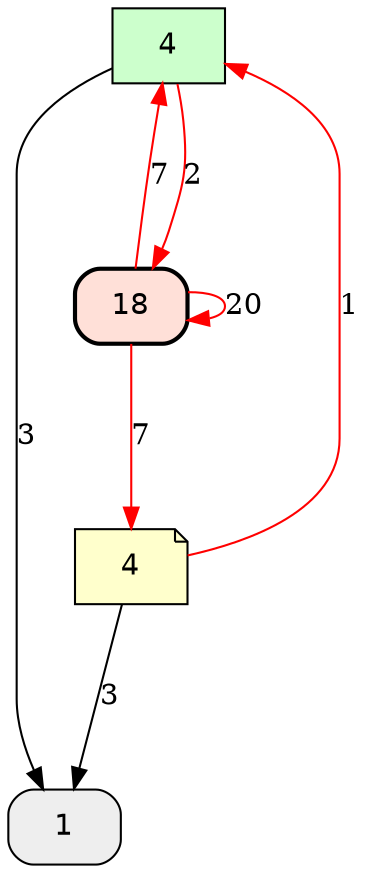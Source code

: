 
digraph{
rankdir=TB
n0 [style="filled,rounded", shape=box, fontname="helvetica", fillcolor="#EEEEEE", label=1];
n1 [shape=box, fillcolor="#CCFFCC", style=filled, fontname="helvetica", label=4];
n2 [shape=note, fillcolor="#FFFFCC", style=filled, fontname="helvetica", label=4];
n3 [fillcolor="#FFE0D8", style="filled,rounded,bold", shape=box, fontname="helvetica", label=18];



n1 -> n0 [ arrowhead=normal, penwidth=1, color="#000000", constraint=true, style=solid, minlen=2, label=3 ];

n2 -> n0 [ arrowhead=normal, penwidth=1, color="#000000", constraint=true, style=solid, minlen=2, label=3 ];

n3 -> n3 [ arrowhead=normal, color="#FF0000", penwidth=1, constraint=true, style=solid, minlen=2, label=20 ];

n3 -> n2 [ arrowhead=normal, color="#FF0000", penwidth=1, constraint=true, style=solid, minlen=2, label=7 ];

n3 -> n1 [ arrowhead=normal, color="#FF0000", penwidth=1, constraint=true, style=solid, minlen=2, label=7 ];

n2 -> n1 [ arrowhead=normal, color="#FF0000", penwidth=1, constraint=true, style=solid, minlen=2, label=1 ];

n1 -> n3 [ arrowhead=normal, color="#FF0000", penwidth=1, constraint=true, style=solid, minlen=2, label=2 ];

}
        